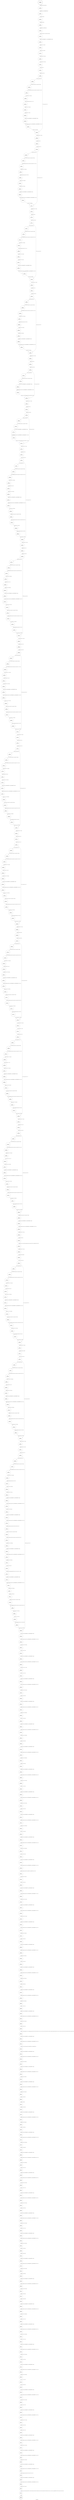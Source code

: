 digraph process_text2 {
label="process_text2"
42026 [label="N42026\n(rp:0, ep:0)\nexit", shape="doublecircle"]
42027 [label="N42027\n(rp:453, ep:453)\nentry", shape="doublecircle"]
42027 -> 42029 [label="%5 = alloca %struct.stream*, align 8"]
42029 [label="N42029\n(rp:452, ep:452)", shape="circle"]
42029 -> 42030 [label="%6 = alloca %struct._TEXT2_ORDER*, align 8"]
42030 [label="N42030\n(rp:451, ep:451)", shape="circle"]
42030 -> 42031 [label="%7 = alloca i32, align 4"]
42031 [label="N42031\n(rp:450, ep:450)", shape="circle"]
42031 -> 42032 [label="%8 = alloca i32, align 4"]
42032 [label="N42032\n(rp:449, ep:449)", shape="circle"]
42032 -> 42033 [label="%9 = alloca %struct._BRUSH, align 8"]
42033 [label="N42033\n(rp:448, ep:448)", shape="circle"]
42033 -> 42035 [label="store %struct.stream* %0, %struct.stream** %5, align 8"]
42035 [label="N42035\n(rp:447, ep:447)", shape="circle"]
42035 -> 42037 [label="store %struct._TEXT2_ORDER* %1, %struct._TEXT2_ORDER** %6, align 8"]
42037 [label="N42037\n(rp:446, ep:446)", shape="circle"]
42037 -> 42039 [label="store i32 %2, i32* %7, align 4"]
42039 [label="N42039\n(rp:445, ep:445)", shape="circle"]
42039 -> 42041 [label="store i32 %3, i32* %8, align 4"]
42041 [label="N42041\n(rp:444, ep:444)", shape="circle"]
42041 -> 42043 [label="%10 = load i32, i32* %8, align 4"]
42043 [label="N42043\n(rp:443, ep:443)", shape="circle"]
42043 -> 42044 [label="%11 = load i32, i32* %7, align 4"]
42044 [label="N42044\n(rp:442, ep:442)", shape="circle"]
42044 -> 42045 [label="%12 = and i32 %11, 1"]
42045 [label="N42045\n(rp:441, ep:441)", shape="circle"]
42045 -> 42046 [label="%13 = icmp ne i32 %12, 0"]
42046 [label="N42046\n(rp:440, ep:440)", shape="circle"]
42046 -> 42503 [label="[%13 = icmp ne i32 %12, 0]"]
42046 -> 42057 [label="[!(%13 = icmp ne i32 %12, 0)]"]
42048 [label="N42048\n(rp:438, ep:438)", shape="circle"]
42048 -> 42049 [label="%16 = getelementptr inbounds %struct.stream, %struct.stream* %15, i32 0, i32 0"]
42049 [label="N42049\n(rp:437, ep:437)", shape="circle"]
42049 -> 42050 [label="%17 = load i8*, i8** %16, align 8"]
42050 [label="N42050\n(rp:436, ep:436)", shape="circle"]
42050 -> 42051 [label="%18 = getelementptr inbounds i8, i8* %17, i32 1"]
42051 [label="N42051\n(rp:435, ep:435)", shape="circle"]
42051 -> 42052 [label="store i8* %18, i8** %16, align 8"]
42052 [label="N42052\n(rp:434, ep:434)", shape="circle"]
42052 -> 42053 [label="%19 = load i8, i8* %17, align 1"]
42053 [label="N42053\n(rp:433, ep:433)", shape="circle"]
42053 -> 42054 [label="%20 = load %struct._TEXT2_ORDER*, %struct._TEXT2_ORDER** %6, align 8"]
42054 [label="N42054\n(rp:432, ep:432)", shape="circle"]
42054 -> 42055 [label="%21 = getelementptr inbounds %struct._TEXT2_ORDER, %struct._TEXT2_ORDER* %20, i32 0, i32 0"]
42055 [label="N42055\n(rp:431, ep:431)", shape="circle"]
42055 -> 42057 [label="store i8 %19, i8* %21, align 8"]
42057 [label="N42057\n(rp:430, ep:430)", shape="circle"]
42057 -> 42058 [label="%23 = load i32, i32* %7, align 4"]
42058 [label="N42058\n(rp:429, ep:429)", shape="circle"]
42058 -> 42059 [label="%24 = and i32 %23, 2"]
42059 [label="N42059\n(rp:428, ep:428)", shape="circle"]
42059 -> 42060 [label="%25 = icmp ne i32 %24, 0"]
42060 [label="N42060\n(rp:427, ep:427)", shape="circle"]
42060 -> 42505 [label="[%25 = icmp ne i32 %24, 0]"]
42060 -> 42071 [label="[!(%25 = icmp ne i32 %24, 0)]"]
42062 [label="N42062\n(rp:425, ep:425)", shape="circle"]
42062 -> 42063 [label="%28 = getelementptr inbounds %struct.stream, %struct.stream* %27, i32 0, i32 0"]
42063 [label="N42063\n(rp:424, ep:424)", shape="circle"]
42063 -> 42064 [label="%29 = load i8*, i8** %28, align 8"]
42064 [label="N42064\n(rp:423, ep:423)", shape="circle"]
42064 -> 42065 [label="%30 = getelementptr inbounds i8, i8* %29, i32 1"]
42065 [label="N42065\n(rp:422, ep:422)", shape="circle"]
42065 -> 42066 [label="store i8* %30, i8** %28, align 8"]
42066 [label="N42066\n(rp:421, ep:421)", shape="circle"]
42066 -> 42067 [label="%31 = load i8, i8* %29, align 1"]
42067 [label="N42067\n(rp:420, ep:420)", shape="circle"]
42067 -> 42068 [label="%32 = load %struct._TEXT2_ORDER*, %struct._TEXT2_ORDER** %6, align 8"]
42068 [label="N42068\n(rp:419, ep:419)", shape="circle"]
42068 -> 42069 [label="%33 = getelementptr inbounds %struct._TEXT2_ORDER, %struct._TEXT2_ORDER* %32, i32 0, i32 1"]
42069 [label="N42069\n(rp:418, ep:418)", shape="circle"]
42069 -> 42071 [label="store i8 %31, i8* %33, align 1"]
42071 [label="N42071\n(rp:417, ep:417)", shape="circle"]
42071 -> 42072 [label="%35 = load i32, i32* %7, align 4"]
42072 [label="N42072\n(rp:416, ep:416)", shape="circle"]
42072 -> 42073 [label="%36 = and i32 %35, 4"]
42073 [label="N42073\n(rp:415, ep:415)", shape="circle"]
42073 -> 42074 [label="%37 = icmp ne i32 %36, 0"]
42074 [label="N42074\n(rp:414, ep:414)", shape="circle"]
42074 -> 42507 [label="[%37 = icmp ne i32 %36, 0]"]
42074 -> 42085 [label="[!(%37 = icmp ne i32 %36, 0)]"]
42076 [label="N42076\n(rp:412, ep:412)", shape="circle"]
42076 -> 42077 [label="%40 = getelementptr inbounds %struct.stream, %struct.stream* %39, i32 0, i32 0"]
42077 [label="N42077\n(rp:411, ep:411)", shape="circle"]
42077 -> 42078 [label="%41 = load i8*, i8** %40, align 8"]
42078 [label="N42078\n(rp:410, ep:410)", shape="circle"]
42078 -> 42079 [label="%42 = getelementptr inbounds i8, i8* %41, i32 1"]
42079 [label="N42079\n(rp:409, ep:409)", shape="circle"]
42079 -> 42080 [label="store i8* %42, i8** %40, align 8"]
42080 [label="N42080\n(rp:408, ep:408)", shape="circle"]
42080 -> 42081 [label="%43 = load i8, i8* %41, align 1"]
42081 [label="N42081\n(rp:407, ep:407)", shape="circle"]
42081 -> 42082 [label="%44 = load %struct._TEXT2_ORDER*, %struct._TEXT2_ORDER** %6, align 8"]
42082 [label="N42082\n(rp:406, ep:406)", shape="circle"]
42082 -> 42083 [label="%45 = getelementptr inbounds %struct._TEXT2_ORDER, %struct._TEXT2_ORDER* %44, i32 0, i32 2"]
42083 [label="N42083\n(rp:405, ep:405)", shape="circle"]
42083 -> 42085 [label="store i8 %43, i8* %45, align 2"]
42085 [label="N42085\n(rp:404, ep:404)", shape="circle"]
42085 -> 42086 [label="%47 = load i32, i32* %7, align 4"]
42086 [label="N42086\n(rp:403, ep:403)", shape="circle"]
42086 -> 42087 [label="%48 = and i32 %47, 8"]
42087 [label="N42087\n(rp:402, ep:402)", shape="circle"]
42087 -> 42088 [label="%49 = icmp ne i32 %48, 0"]
42088 [label="N42088\n(rp:401, ep:401)", shape="circle"]
42088 -> 42509 [label="[%49 = icmp ne i32 %48, 0]"]
42088 -> 42099 [label="[!(%49 = icmp ne i32 %48, 0)]"]
42090 [label="N42090\n(rp:399, ep:399)", shape="circle"]
42090 -> 42091 [label="%52 = getelementptr inbounds %struct.stream, %struct.stream* %51, i32 0, i32 0"]
42091 [label="N42091\n(rp:398, ep:398)", shape="circle"]
42091 -> 42092 [label="%53 = load i8*, i8** %52, align 8"]
42092 [label="N42092\n(rp:397, ep:397)", shape="circle"]
42092 -> 42093 [label="%54 = getelementptr inbounds i8, i8* %53, i32 1"]
42093 [label="N42093\n(rp:396, ep:396)", shape="circle"]
42093 -> 42094 [label="store i8* %54, i8** %52, align 8"]
42094 [label="N42094\n(rp:395, ep:395)", shape="circle"]
42094 -> 42095 [label="%55 = load i8, i8* %53, align 1"]
42095 [label="N42095\n(rp:394, ep:394)", shape="circle"]
42095 -> 42096 [label="%56 = load %struct._TEXT2_ORDER*, %struct._TEXT2_ORDER** %6, align 8"]
42096 [label="N42096\n(rp:393, ep:393)", shape="circle"]
42096 -> 42097 [label="%57 = getelementptr inbounds %struct._TEXT2_ORDER, %struct._TEXT2_ORDER* %56, i32 0, i32 3"]
42097 [label="N42097\n(rp:392, ep:392)", shape="circle"]
42097 -> 42099 [label="store i8 %55, i8* %57, align 1"]
42099 [label="N42099\n(rp:391, ep:391)", shape="circle"]
42099 -> 42100 [label="%59 = load i32, i32* %7, align 4"]
42100 [label="N42100\n(rp:390, ep:390)", shape="circle"]
42100 -> 42101 [label="%60 = and i32 %59, 16"]
42101 [label="N42101\n(rp:389, ep:389)", shape="circle"]
42101 -> 42102 [label="%61 = icmp ne i32 %60, 0"]
42102 [label="N42102\n(rp:388, ep:388)", shape="circle"]
42102 -> 42511 [label="[%61 = icmp ne i32 %60, 0]"]
42102 -> 42108 [label="[!(%61 = icmp ne i32 %60, 0)]"]
42104 [label="N42104\n(rp:386, ep:386)", shape="circle"]
42104 -> 42105 [label="%64 = load %struct._TEXT2_ORDER*, %struct._TEXT2_ORDER** %6, align 8"]
42105 [label="N42105\n(rp:385, ep:385)", shape="circle"]
42105 -> 42106 [label="%65 = getelementptr inbounds %struct._TEXT2_ORDER, %struct._TEXT2_ORDER* %64, i32 0, i32 5"]
42106 [label="N42106\n(rp:384, ep:384)", shape="circle"]
42106 -> 42108 [label="rdp_in_colour --@-- call void @rdp_in_colour(%struct.stream* %63, i32* %65)", style="dashed", color="blue"]
42108 [label="N42108\n(rp:383, ep:383)", shape="circle"]
42108 -> 42109 [label="%67 = load i32, i32* %7, align 4"]
42109 [label="N42109\n(rp:382, ep:382)", shape="circle"]
42109 -> 42110 [label="%68 = and i32 %67, 32"]
42110 [label="N42110\n(rp:381, ep:381)", shape="circle"]
42110 -> 42111 [label="%69 = icmp ne i32 %68, 0"]
42111 [label="N42111\n(rp:380, ep:380)", shape="circle"]
42111 -> 42513 [label="[%69 = icmp ne i32 %68, 0]"]
42111 -> 42117 [label="[!(%69 = icmp ne i32 %68, 0)]"]
42113 [label="N42113\n(rp:378, ep:378)", shape="circle"]
42113 -> 42114 [label="%72 = load %struct._TEXT2_ORDER*, %struct._TEXT2_ORDER** %6, align 8"]
42114 [label="N42114\n(rp:377, ep:377)", shape="circle"]
42114 -> 42115 [label="%73 = getelementptr inbounds %struct._TEXT2_ORDER, %struct._TEXT2_ORDER* %72, i32 0, i32 4"]
42115 [label="N42115\n(rp:376, ep:376)", shape="circle"]
42115 -> 42117 [label="rdp_in_colour --@-- call void @rdp_in_colour(%struct.stream* %71, i32* %73)", style="dashed", color="blue"]
42117 [label="N42117\n(rp:375, ep:375)", shape="circle"]
42117 -> 42118 [label="%75 = load i32, i32* %7, align 4"]
42118 [label="N42118\n(rp:374, ep:374)", shape="circle"]
42118 -> 42119 [label="%76 = and i32 %75, 64"]
42119 [label="N42119\n(rp:373, ep:373)", shape="circle"]
42119 -> 42120 [label="%77 = icmp ne i32 %76, 0"]
42120 [label="N42120\n(rp:372, ep:372)", shape="circle"]
42120 -> 42515 [label="[%77 = icmp ne i32 %76, 0]"]
42120 -> 42135 [label="[!(%77 = icmp ne i32 %76, 0)]"]
42122 [label="N42122\n(rp:370, ep:370)", shape="circle"]
42122 -> 42123 [label="%80 = getelementptr inbounds %struct.stream, %struct.stream* %79, i32 0, i32 0"]
42123 [label="N42123\n(rp:369, ep:369)", shape="circle"]
42123 -> 42124 [label="%81 = load i8*, i8** %80, align 8"]
42124 [label="N42124\n(rp:368, ep:368)", shape="circle"]
42124 -> 42125 [label="%82 = bitcast i8* %81 to i16*"]
42125 [label="N42125\n(rp:367, ep:367)", shape="circle"]
42125 -> 42126 [label="%83 = load i16, i16* %82, align 2"]
42126 [label="N42126\n(rp:366, ep:366)", shape="circle"]
42126 -> 42127 [label="%84 = load %struct._TEXT2_ORDER*, %struct._TEXT2_ORDER** %6, align 8"]
42127 [label="N42127\n(rp:365, ep:365)", shape="circle"]
42127 -> 42128 [label="%85 = getelementptr inbounds %struct._TEXT2_ORDER, %struct._TEXT2_ORDER* %84, i32 0, i32 6"]
42128 [label="N42128\n(rp:364, ep:364)", shape="circle"]
42128 -> 42129 [label="store i16 %83, i16* %85, align 4"]
42129 [label="N42129\n(rp:363, ep:363)", shape="circle"]
42129 -> 42130 [label="%86 = load %struct.stream*, %struct.stream** %5, align 8"]
42130 [label="N42130\n(rp:362, ep:362)", shape="circle"]
42130 -> 42131 [label="%87 = getelementptr inbounds %struct.stream, %struct.stream* %86, i32 0, i32 0"]
42131 [label="N42131\n(rp:361, ep:361)", shape="circle"]
42131 -> 42132 [label="%88 = load i8*, i8** %87, align 8"]
42132 [label="N42132\n(rp:360, ep:360)", shape="circle"]
42132 -> 42133 [label="%89 = getelementptr inbounds i8, i8* %88, i64 2"]
42133 [label="N42133\n(rp:359, ep:359)", shape="circle"]
42133 -> 42135 [label="store i8* %89, i8** %87, align 8"]
42135 [label="N42135\n(rp:358, ep:358)", shape="circle"]
42135 -> 42136 [label="%91 = load i32, i32* %7, align 4"]
42136 [label="N42136\n(rp:357, ep:357)", shape="circle"]
42136 -> 42137 [label="%92 = and i32 %91, 128"]
42137 [label="N42137\n(rp:356, ep:356)", shape="circle"]
42137 -> 42138 [label="%93 = icmp ne i32 %92, 0"]
42138 [label="N42138\n(rp:355, ep:355)", shape="circle"]
42138 -> 42517 [label="[%93 = icmp ne i32 %92, 0]"]
42138 -> 42153 [label="[!(%93 = icmp ne i32 %92, 0)]"]
42140 [label="N42140\n(rp:353, ep:353)", shape="circle"]
42140 -> 42141 [label="%96 = getelementptr inbounds %struct.stream, %struct.stream* %95, i32 0, i32 0"]
42141 [label="N42141\n(rp:352, ep:352)", shape="circle"]
42141 -> 42142 [label="%97 = load i8*, i8** %96, align 8"]
42142 [label="N42142\n(rp:351, ep:351)", shape="circle"]
42142 -> 42143 [label="%98 = bitcast i8* %97 to i16*"]
42143 [label="N42143\n(rp:350, ep:350)", shape="circle"]
42143 -> 42144 [label="%99 = load i16, i16* %98, align 2"]
42144 [label="N42144\n(rp:349, ep:349)", shape="circle"]
42144 -> 42145 [label="%100 = load %struct._TEXT2_ORDER*, %struct._TEXT2_ORDER** %6, align 8"]
42145 [label="N42145\n(rp:348, ep:348)", shape="circle"]
42145 -> 42146 [label="%101 = getelementptr inbounds %struct._TEXT2_ORDER, %struct._TEXT2_ORDER* %100, i32 0, i32 7"]
42146 [label="N42146\n(rp:347, ep:347)", shape="circle"]
42146 -> 42147 [label="store i16 %99, i16* %101, align 2"]
42147 [label="N42147\n(rp:346, ep:346)", shape="circle"]
42147 -> 42148 [label="%102 = load %struct.stream*, %struct.stream** %5, align 8"]
42148 [label="N42148\n(rp:345, ep:345)", shape="circle"]
42148 -> 42149 [label="%103 = getelementptr inbounds %struct.stream, %struct.stream* %102, i32 0, i32 0"]
42149 [label="N42149\n(rp:344, ep:344)", shape="circle"]
42149 -> 42150 [label="%104 = load i8*, i8** %103, align 8"]
42150 [label="N42150\n(rp:343, ep:343)", shape="circle"]
42150 -> 42151 [label="%105 = getelementptr inbounds i8, i8* %104, i64 2"]
42151 [label="N42151\n(rp:342, ep:342)", shape="circle"]
42151 -> 42153 [label="store i8* %105, i8** %103, align 8"]
42153 [label="N42153\n(rp:341, ep:341)", shape="circle"]
42153 -> 42154 [label="%107 = load i32, i32* %7, align 4"]
42154 [label="N42154\n(rp:340, ep:340)", shape="circle"]
42154 -> 42155 [label="%108 = and i32 %107, 256"]
42155 [label="N42155\n(rp:339, ep:339)", shape="circle"]
42155 -> 42156 [label="%109 = icmp ne i32 %108, 0"]
42156 [label="N42156\n(rp:338, ep:338)", shape="circle"]
42156 -> 42519 [label="[%109 = icmp ne i32 %108, 0]"]
42156 -> 42171 [label="[!(%109 = icmp ne i32 %108, 0)]"]
42158 [label="N42158\n(rp:336, ep:336)", shape="circle"]
42158 -> 42159 [label="%112 = getelementptr inbounds %struct.stream, %struct.stream* %111, i32 0, i32 0"]
42159 [label="N42159\n(rp:335, ep:335)", shape="circle"]
42159 -> 42160 [label="%113 = load i8*, i8** %112, align 8"]
42160 [label="N42160\n(rp:334, ep:334)", shape="circle"]
42160 -> 42161 [label="%114 = bitcast i8* %113 to i16*"]
42161 [label="N42161\n(rp:333, ep:333)", shape="circle"]
42161 -> 42162 [label="%115 = load i16, i16* %114, align 2"]
42162 [label="N42162\n(rp:332, ep:332)", shape="circle"]
42162 -> 42163 [label="%116 = load %struct._TEXT2_ORDER*, %struct._TEXT2_ORDER** %6, align 8"]
42163 [label="N42163\n(rp:331, ep:331)", shape="circle"]
42163 -> 42164 [label="%117 = getelementptr inbounds %struct._TEXT2_ORDER, %struct._TEXT2_ORDER* %116, i32 0, i32 8"]
42164 [label="N42164\n(rp:330, ep:330)", shape="circle"]
42164 -> 42165 [label="store i16 %115, i16* %117, align 8"]
42165 [label="N42165\n(rp:329, ep:329)", shape="circle"]
42165 -> 42166 [label="%118 = load %struct.stream*, %struct.stream** %5, align 8"]
42166 [label="N42166\n(rp:328, ep:328)", shape="circle"]
42166 -> 42167 [label="%119 = getelementptr inbounds %struct.stream, %struct.stream* %118, i32 0, i32 0"]
42167 [label="N42167\n(rp:327, ep:327)", shape="circle"]
42167 -> 42168 [label="%120 = load i8*, i8** %119, align 8"]
42168 [label="N42168\n(rp:326, ep:326)", shape="circle"]
42168 -> 42169 [label="%121 = getelementptr inbounds i8, i8* %120, i64 2"]
42169 [label="N42169\n(rp:325, ep:325)", shape="circle"]
42169 -> 42171 [label="store i8* %121, i8** %119, align 8"]
42171 [label="N42171\n(rp:324, ep:324)", shape="circle"]
42171 -> 42172 [label="%123 = load i32, i32* %7, align 4"]
42172 [label="N42172\n(rp:323, ep:323)", shape="circle"]
42172 -> 42173 [label="%124 = and i32 %123, 512"]
42173 [label="N42173\n(rp:322, ep:322)", shape="circle"]
42173 -> 42174 [label="%125 = icmp ne i32 %124, 0"]
42174 [label="N42174\n(rp:321, ep:321)", shape="circle"]
42174 -> 42521 [label="[%125 = icmp ne i32 %124, 0]"]
42174 -> 42189 [label="[!(%125 = icmp ne i32 %124, 0)]"]
42176 [label="N42176\n(rp:319, ep:319)", shape="circle"]
42176 -> 42177 [label="%128 = getelementptr inbounds %struct.stream, %struct.stream* %127, i32 0, i32 0"]
42177 [label="N42177\n(rp:318, ep:318)", shape="circle"]
42177 -> 42178 [label="%129 = load i8*, i8** %128, align 8"]
42178 [label="N42178\n(rp:317, ep:317)", shape="circle"]
42178 -> 42179 [label="%130 = bitcast i8* %129 to i16*"]
42179 [label="N42179\n(rp:316, ep:316)", shape="circle"]
42179 -> 42180 [label="%131 = load i16, i16* %130, align 2"]
42180 [label="N42180\n(rp:315, ep:315)", shape="circle"]
42180 -> 42181 [label="%132 = load %struct._TEXT2_ORDER*, %struct._TEXT2_ORDER** %6, align 8"]
42181 [label="N42181\n(rp:314, ep:314)", shape="circle"]
42181 -> 42182 [label="%133 = getelementptr inbounds %struct._TEXT2_ORDER, %struct._TEXT2_ORDER* %132, i32 0, i32 9"]
42182 [label="N42182\n(rp:313, ep:313)", shape="circle"]
42182 -> 42183 [label="store i16 %131, i16* %133, align 2"]
42183 [label="N42183\n(rp:312, ep:312)", shape="circle"]
42183 -> 42184 [label="%134 = load %struct.stream*, %struct.stream** %5, align 8"]
42184 [label="N42184\n(rp:311, ep:311)", shape="circle"]
42184 -> 42185 [label="%135 = getelementptr inbounds %struct.stream, %struct.stream* %134, i32 0, i32 0"]
42185 [label="N42185\n(rp:310, ep:310)", shape="circle"]
42185 -> 42186 [label="%136 = load i8*, i8** %135, align 8"]
42186 [label="N42186\n(rp:309, ep:309)", shape="circle"]
42186 -> 42187 [label="%137 = getelementptr inbounds i8, i8* %136, i64 2"]
42187 [label="N42187\n(rp:308, ep:308)", shape="circle"]
42187 -> 42189 [label="store i8* %137, i8** %135, align 8"]
42189 [label="N42189\n(rp:307, ep:307)", shape="circle"]
42189 -> 42190 [label="%139 = load i32, i32* %7, align 4"]
42190 [label="N42190\n(rp:306, ep:306)", shape="circle"]
42190 -> 42191 [label="%140 = and i32 %139, 1024"]
42191 [label="N42191\n(rp:305, ep:305)", shape="circle"]
42191 -> 42192 [label="%141 = icmp ne i32 %140, 0"]
42192 [label="N42192\n(rp:304, ep:304)", shape="circle"]
42192 -> 42523 [label="[%141 = icmp ne i32 %140, 0]"]
42192 -> 42207 [label="[!(%141 = icmp ne i32 %140, 0)]"]
42194 [label="N42194\n(rp:302, ep:302)", shape="circle"]
42194 -> 42195 [label="%144 = getelementptr inbounds %struct.stream, %struct.stream* %143, i32 0, i32 0"]
42195 [label="N42195\n(rp:301, ep:301)", shape="circle"]
42195 -> 42196 [label="%145 = load i8*, i8** %144, align 8"]
42196 [label="N42196\n(rp:300, ep:300)", shape="circle"]
42196 -> 42197 [label="%146 = bitcast i8* %145 to i16*"]
42197 [label="N42197\n(rp:299, ep:299)", shape="circle"]
42197 -> 42198 [label="%147 = load i16, i16* %146, align 2"]
42198 [label="N42198\n(rp:298, ep:298)", shape="circle"]
42198 -> 42199 [label="%148 = load %struct._TEXT2_ORDER*, %struct._TEXT2_ORDER** %6, align 8"]
42199 [label="N42199\n(rp:297, ep:297)", shape="circle"]
42199 -> 42200 [label="%149 = getelementptr inbounds %struct._TEXT2_ORDER, %struct._TEXT2_ORDER* %148, i32 0, i32 10"]
42200 [label="N42200\n(rp:296, ep:296)", shape="circle"]
42200 -> 42201 [label="store i16 %147, i16* %149, align 4"]
42201 [label="N42201\n(rp:295, ep:295)", shape="circle"]
42201 -> 42202 [label="%150 = load %struct.stream*, %struct.stream** %5, align 8"]
42202 [label="N42202\n(rp:294, ep:294)", shape="circle"]
42202 -> 42203 [label="%151 = getelementptr inbounds %struct.stream, %struct.stream* %150, i32 0, i32 0"]
42203 [label="N42203\n(rp:293, ep:293)", shape="circle"]
42203 -> 42204 [label="%152 = load i8*, i8** %151, align 8"]
42204 [label="N42204\n(rp:292, ep:292)", shape="circle"]
42204 -> 42205 [label="%153 = getelementptr inbounds i8, i8* %152, i64 2"]
42205 [label="N42205\n(rp:291, ep:291)", shape="circle"]
42205 -> 42207 [label="store i8* %153, i8** %151, align 8"]
42207 [label="N42207\n(rp:290, ep:290)", shape="circle"]
42207 -> 42208 [label="%155 = load i32, i32* %7, align 4"]
42208 [label="N42208\n(rp:289, ep:289)", shape="circle"]
42208 -> 42209 [label="%156 = and i32 %155, 2048"]
42209 [label="N42209\n(rp:288, ep:288)", shape="circle"]
42209 -> 42210 [label="%157 = icmp ne i32 %156, 0"]
42210 [label="N42210\n(rp:287, ep:287)", shape="circle"]
42210 -> 42525 [label="[%157 = icmp ne i32 %156, 0]"]
42210 -> 42225 [label="[!(%157 = icmp ne i32 %156, 0)]"]
42212 [label="N42212\n(rp:285, ep:285)", shape="circle"]
42212 -> 42213 [label="%160 = getelementptr inbounds %struct.stream, %struct.stream* %159, i32 0, i32 0"]
42213 [label="N42213\n(rp:284, ep:284)", shape="circle"]
42213 -> 42214 [label="%161 = load i8*, i8** %160, align 8"]
42214 [label="N42214\n(rp:283, ep:283)", shape="circle"]
42214 -> 42215 [label="%162 = bitcast i8* %161 to i16*"]
42215 [label="N42215\n(rp:282, ep:282)", shape="circle"]
42215 -> 42216 [label="%163 = load i16, i16* %162, align 2"]
42216 [label="N42216\n(rp:281, ep:281)", shape="circle"]
42216 -> 42217 [label="%164 = load %struct._TEXT2_ORDER*, %struct._TEXT2_ORDER** %6, align 8"]
42217 [label="N42217\n(rp:280, ep:280)", shape="circle"]
42217 -> 42218 [label="%165 = getelementptr inbounds %struct._TEXT2_ORDER, %struct._TEXT2_ORDER* %164, i32 0, i32 11"]
42218 [label="N42218\n(rp:279, ep:279)", shape="circle"]
42218 -> 42219 [label="store i16 %163, i16* %165, align 2"]
42219 [label="N42219\n(rp:278, ep:278)", shape="circle"]
42219 -> 42220 [label="%166 = load %struct.stream*, %struct.stream** %5, align 8"]
42220 [label="N42220\n(rp:277, ep:277)", shape="circle"]
42220 -> 42221 [label="%167 = getelementptr inbounds %struct.stream, %struct.stream* %166, i32 0, i32 0"]
42221 [label="N42221\n(rp:276, ep:276)", shape="circle"]
42221 -> 42222 [label="%168 = load i8*, i8** %167, align 8"]
42222 [label="N42222\n(rp:275, ep:275)", shape="circle"]
42222 -> 42223 [label="%169 = getelementptr inbounds i8, i8* %168, i64 2"]
42223 [label="N42223\n(rp:274, ep:274)", shape="circle"]
42223 -> 42225 [label="store i8* %169, i8** %167, align 8"]
42225 [label="N42225\n(rp:273, ep:273)", shape="circle"]
42225 -> 42226 [label="%171 = load i32, i32* %7, align 4"]
42226 [label="N42226\n(rp:272, ep:272)", shape="circle"]
42226 -> 42227 [label="%172 = and i32 %171, 4096"]
42227 [label="N42227\n(rp:271, ep:271)", shape="circle"]
42227 -> 42228 [label="%173 = icmp ne i32 %172, 0"]
42228 [label="N42228\n(rp:270, ep:270)", shape="circle"]
42228 -> 42527 [label="[%173 = icmp ne i32 %172, 0]"]
42228 -> 42243 [label="[!(%173 = icmp ne i32 %172, 0)]"]
42230 [label="N42230\n(rp:268, ep:268)", shape="circle"]
42230 -> 42231 [label="%176 = getelementptr inbounds %struct.stream, %struct.stream* %175, i32 0, i32 0"]
42231 [label="N42231\n(rp:267, ep:267)", shape="circle"]
42231 -> 42232 [label="%177 = load i8*, i8** %176, align 8"]
42232 [label="N42232\n(rp:266, ep:266)", shape="circle"]
42232 -> 42233 [label="%178 = bitcast i8* %177 to i16*"]
42233 [label="N42233\n(rp:265, ep:265)", shape="circle"]
42233 -> 42234 [label="%179 = load i16, i16* %178, align 2"]
42234 [label="N42234\n(rp:264, ep:264)", shape="circle"]
42234 -> 42235 [label="%180 = load %struct._TEXT2_ORDER*, %struct._TEXT2_ORDER** %6, align 8"]
42235 [label="N42235\n(rp:263, ep:263)", shape="circle"]
42235 -> 42236 [label="%181 = getelementptr inbounds %struct._TEXT2_ORDER, %struct._TEXT2_ORDER* %180, i32 0, i32 12"]
42236 [label="N42236\n(rp:262, ep:262)", shape="circle"]
42236 -> 42237 [label="store i16 %179, i16* %181, align 8"]
42237 [label="N42237\n(rp:261, ep:261)", shape="circle"]
42237 -> 42238 [label="%182 = load %struct.stream*, %struct.stream** %5, align 8"]
42238 [label="N42238\n(rp:260, ep:260)", shape="circle"]
42238 -> 42239 [label="%183 = getelementptr inbounds %struct.stream, %struct.stream* %182, i32 0, i32 0"]
42239 [label="N42239\n(rp:259, ep:259)", shape="circle"]
42239 -> 42240 [label="%184 = load i8*, i8** %183, align 8"]
42240 [label="N42240\n(rp:258, ep:258)", shape="circle"]
42240 -> 42241 [label="%185 = getelementptr inbounds i8, i8* %184, i64 2"]
42241 [label="N42241\n(rp:257, ep:257)", shape="circle"]
42241 -> 42243 [label="store i8* %185, i8** %183, align 8"]
42243 [label="N42243\n(rp:256, ep:256)", shape="circle"]
42243 -> 42244 [label="%187 = load i32, i32* %7, align 4"]
42244 [label="N42244\n(rp:255, ep:255)", shape="circle"]
42244 -> 42245 [label="%188 = and i32 %187, 8192"]
42245 [label="N42245\n(rp:254, ep:254)", shape="circle"]
42245 -> 42246 [label="%189 = icmp ne i32 %188, 0"]
42246 [label="N42246\n(rp:253, ep:253)", shape="circle"]
42246 -> 42529 [label="[%189 = icmp ne i32 %188, 0]"]
42246 -> 42261 [label="[!(%189 = icmp ne i32 %188, 0)]"]
42248 [label="N42248\n(rp:251, ep:251)", shape="circle"]
42248 -> 42249 [label="%192 = getelementptr inbounds %struct.stream, %struct.stream* %191, i32 0, i32 0"]
42249 [label="N42249\n(rp:250, ep:250)", shape="circle"]
42249 -> 42250 [label="%193 = load i8*, i8** %192, align 8"]
42250 [label="N42250\n(rp:249, ep:249)", shape="circle"]
42250 -> 42251 [label="%194 = bitcast i8* %193 to i16*"]
42251 [label="N42251\n(rp:248, ep:248)", shape="circle"]
42251 -> 42252 [label="%195 = load i16, i16* %194, align 2"]
42252 [label="N42252\n(rp:247, ep:247)", shape="circle"]
42252 -> 42253 [label="%196 = load %struct._TEXT2_ORDER*, %struct._TEXT2_ORDER** %6, align 8"]
42253 [label="N42253\n(rp:246, ep:246)", shape="circle"]
42253 -> 42254 [label="%197 = getelementptr inbounds %struct._TEXT2_ORDER, %struct._TEXT2_ORDER* %196, i32 0, i32 13"]
42254 [label="N42254\n(rp:245, ep:245)", shape="circle"]
42254 -> 42255 [label="store i16 %195, i16* %197, align 2"]
42255 [label="N42255\n(rp:244, ep:244)", shape="circle"]
42255 -> 42256 [label="%198 = load %struct.stream*, %struct.stream** %5, align 8"]
42256 [label="N42256\n(rp:243, ep:243)", shape="circle"]
42256 -> 42257 [label="%199 = getelementptr inbounds %struct.stream, %struct.stream* %198, i32 0, i32 0"]
42257 [label="N42257\n(rp:242, ep:242)", shape="circle"]
42257 -> 42258 [label="%200 = load i8*, i8** %199, align 8"]
42258 [label="N42258\n(rp:241, ep:241)", shape="circle"]
42258 -> 42259 [label="%201 = getelementptr inbounds i8, i8* %200, i64 2"]
42259 [label="N42259\n(rp:240, ep:240)", shape="circle"]
42259 -> 42261 [label="store i8* %201, i8** %199, align 8"]
42261 [label="N42261\n(rp:239, ep:239)", shape="circle"]
42261 -> 42262 [label="%203 = load %struct.stream*, %struct.stream** %5, align 8"]
42262 [label="N42262\n(rp:238, ep:238)", shape="circle"]
42262 -> 42263 [label="%204 = load %struct._TEXT2_ORDER*, %struct._TEXT2_ORDER** %6, align 8"]
42263 [label="N42263\n(rp:237, ep:237)", shape="circle"]
42263 -> 42264 [label="%205 = getelementptr inbounds %struct._TEXT2_ORDER, %struct._TEXT2_ORDER* %204, i32 0, i32 14"]
42264 [label="N42264\n(rp:236, ep:236)", shape="circle"]
42264 -> 42265 [label="%206 = load i32, i32* %7, align 4"]
42265 [label="N42265\n(rp:235, ep:235)", shape="circle"]
42265 -> 42266 [label="%207 = lshr i32 %206, 14"]
42266 [label="N42266\n(rp:234, ep:234)", shape="circle"]
42266 -> 42267 [label="rdp_parse_brush --@-- %208 = call i32 @rdp_parse_brush(%struct.stream* %203, %struct._BRUSH* %205, i32 %207)", style="dashed", color="blue"]
42267 [label="N42267\n(rp:233, ep:233)", shape="circle"]
42267 -> 42268 [label="%209 = load i32, i32* %7, align 4"]
42268 [label="N42268\n(rp:232, ep:232)", shape="circle"]
42268 -> 42269 [label="%210 = and i32 %209, 524288"]
42269 [label="N42269\n(rp:231, ep:231)", shape="circle"]
42269 -> 42270 [label="%211 = icmp ne i32 %210, 0"]
42270 [label="N42270\n(rp:230, ep:230)", shape="circle"]
42270 -> 42531 [label="[%211 = icmp ne i32 %210, 0]"]
42270 -> 42285 [label="[!(%211 = icmp ne i32 %210, 0)]"]
42272 [label="N42272\n(rp:228, ep:228)", shape="circle"]
42272 -> 42273 [label="%214 = getelementptr inbounds %struct.stream, %struct.stream* %213, i32 0, i32 0"]
42273 [label="N42273\n(rp:227, ep:227)", shape="circle"]
42273 -> 42274 [label="%215 = load i8*, i8** %214, align 8"]
42274 [label="N42274\n(rp:226, ep:226)", shape="circle"]
42274 -> 42275 [label="%216 = bitcast i8* %215 to i16*"]
42275 [label="N42275\n(rp:225, ep:225)", shape="circle"]
42275 -> 42276 [label="%217 = load i16, i16* %216, align 2"]
42276 [label="N42276\n(rp:224, ep:224)", shape="circle"]
42276 -> 42277 [label="%218 = load %struct._TEXT2_ORDER*, %struct._TEXT2_ORDER** %6, align 8"]
42277 [label="N42277\n(rp:223, ep:223)", shape="circle"]
42277 -> 42278 [label="%219 = getelementptr inbounds %struct._TEXT2_ORDER, %struct._TEXT2_ORDER* %218, i32 0, i32 15"]
42278 [label="N42278\n(rp:222, ep:222)", shape="circle"]
42278 -> 42279 [label="store i16 %217, i16* %219, align 8"]
42279 [label="N42279\n(rp:221, ep:221)", shape="circle"]
42279 -> 42280 [label="%220 = load %struct.stream*, %struct.stream** %5, align 8"]
42280 [label="N42280\n(rp:220, ep:220)", shape="circle"]
42280 -> 42281 [label="%221 = getelementptr inbounds %struct.stream, %struct.stream* %220, i32 0, i32 0"]
42281 [label="N42281\n(rp:219, ep:219)", shape="circle"]
42281 -> 42282 [label="%222 = load i8*, i8** %221, align 8"]
42282 [label="N42282\n(rp:218, ep:218)", shape="circle"]
42282 -> 42283 [label="%223 = getelementptr inbounds i8, i8* %222, i64 2"]
42283 [label="N42283\n(rp:217, ep:217)", shape="circle"]
42283 -> 42285 [label="store i8* %223, i8** %221, align 8"]
42285 [label="N42285\n(rp:216, ep:216)", shape="circle"]
42285 -> 42286 [label="%225 = load i32, i32* %7, align 4"]
42286 [label="N42286\n(rp:215, ep:215)", shape="circle"]
42286 -> 42287 [label="%226 = and i32 %225, 1048576"]
42287 [label="N42287\n(rp:214, ep:214)", shape="circle"]
42287 -> 42288 [label="%227 = icmp ne i32 %226, 0"]
42288 [label="N42288\n(rp:213, ep:213)", shape="circle"]
42288 -> 42533 [label="[%227 = icmp ne i32 %226, 0]"]
42288 -> 42303 [label="[!(%227 = icmp ne i32 %226, 0)]"]
42290 [label="N42290\n(rp:211, ep:211)", shape="circle"]
42290 -> 42291 [label="%230 = getelementptr inbounds %struct.stream, %struct.stream* %229, i32 0, i32 0"]
42291 [label="N42291\n(rp:210, ep:210)", shape="circle"]
42291 -> 42292 [label="%231 = load i8*, i8** %230, align 8"]
42292 [label="N42292\n(rp:209, ep:209)", shape="circle"]
42292 -> 42293 [label="%232 = bitcast i8* %231 to i16*"]
42293 [label="N42293\n(rp:208, ep:208)", shape="circle"]
42293 -> 42294 [label="%233 = load i16, i16* %232, align 2"]
42294 [label="N42294\n(rp:207, ep:207)", shape="circle"]
42294 -> 42295 [label="%234 = load %struct._TEXT2_ORDER*, %struct._TEXT2_ORDER** %6, align 8"]
42295 [label="N42295\n(rp:206, ep:206)", shape="circle"]
42295 -> 42296 [label="%235 = getelementptr inbounds %struct._TEXT2_ORDER, %struct._TEXT2_ORDER* %234, i32 0, i32 16"]
42296 [label="N42296\n(rp:205, ep:205)", shape="circle"]
42296 -> 42297 [label="store i16 %233, i16* %235, align 2"]
42297 [label="N42297\n(rp:204, ep:204)", shape="circle"]
42297 -> 42298 [label="%236 = load %struct.stream*, %struct.stream** %5, align 8"]
42298 [label="N42298\n(rp:203, ep:203)", shape="circle"]
42298 -> 42299 [label="%237 = getelementptr inbounds %struct.stream, %struct.stream* %236, i32 0, i32 0"]
42299 [label="N42299\n(rp:202, ep:202)", shape="circle"]
42299 -> 42300 [label="%238 = load i8*, i8** %237, align 8"]
42300 [label="N42300\n(rp:201, ep:201)", shape="circle"]
42300 -> 42301 [label="%239 = getelementptr inbounds i8, i8* %238, i64 2"]
42301 [label="N42301\n(rp:200, ep:200)", shape="circle"]
42301 -> 42303 [label="store i8* %239, i8** %237, align 8"]
42303 [label="N42303\n(rp:199, ep:199)", shape="circle"]
42303 -> 42304 [label="%241 = load i32, i32* %7, align 4"]
42304 [label="N42304\n(rp:198, ep:198)", shape="circle"]
42304 -> 42305 [label="%242 = and i32 %241, 2097152"]
42305 [label="N42305\n(rp:197, ep:197)", shape="circle"]
42305 -> 42306 [label="%243 = icmp ne i32 %242, 0"]
42306 [label="N42306\n(rp:196, ep:196)", shape="circle"]
42306 -> 42535 [label="[%243 = icmp ne i32 %242, 0]"]
42306 -> 42338 [label="[!(%243 = icmp ne i32 %242, 0)]"]
42308 [label="N42308\n(rp:194, ep:194)", shape="circle"]
42308 -> 42309 [label="%246 = getelementptr inbounds %struct.stream, %struct.stream* %245, i32 0, i32 0"]
42309 [label="N42309\n(rp:193, ep:193)", shape="circle"]
42309 -> 42310 [label="%247 = load i8*, i8** %246, align 8"]
42310 [label="N42310\n(rp:192, ep:192)", shape="circle"]
42310 -> 42311 [label="%248 = getelementptr inbounds i8, i8* %247, i32 1"]
42311 [label="N42311\n(rp:191, ep:191)", shape="circle"]
42311 -> 42312 [label="store i8* %248, i8** %246, align 8"]
42312 [label="N42312\n(rp:190, ep:190)", shape="circle"]
42312 -> 42313 [label="%249 = load i8, i8* %247, align 1"]
42313 [label="N42313\n(rp:189, ep:189)", shape="circle"]
42313 -> 42314 [label="%250 = load %struct._TEXT2_ORDER*, %struct._TEXT2_ORDER** %6, align 8"]
42314 [label="N42314\n(rp:188, ep:188)", shape="circle"]
42314 -> 42315 [label="%251 = getelementptr inbounds %struct._TEXT2_ORDER, %struct._TEXT2_ORDER* %250, i32 0, i32 17"]
42315 [label="N42315\n(rp:187, ep:187)", shape="circle"]
42315 -> 42316 [label="store i8 %249, i8* %251, align 4"]
42316 [label="N42316\n(rp:186, ep:186)", shape="circle"]
42316 -> 42317 [label="%252 = load %struct._TEXT2_ORDER*, %struct._TEXT2_ORDER** %6, align 8"]
42317 [label="N42317\n(rp:185, ep:185)", shape="circle"]
42317 -> 42318 [label="%253 = getelementptr inbounds %struct._TEXT2_ORDER, %struct._TEXT2_ORDER* %252, i32 0, i32 18"]
42318 [label="N42318\n(rp:184, ep:184)", shape="circle"]
42318 -> 42319 [label="%254 = getelementptr inbounds [256 x i8], [256 x i8]* %253, i32 0, i32 0"]
42319 [label="N42319\n(rp:183, ep:183)", shape="circle"]
42319 -> 42320 [label="%255 = load %struct.stream*, %struct.stream** %5, align 8"]
42320 [label="N42320\n(rp:182, ep:182)", shape="circle"]
42320 -> 42321 [label="%256 = getelementptr inbounds %struct.stream, %struct.stream* %255, i32 0, i32 0"]
42321 [label="N42321\n(rp:181, ep:181)", shape="circle"]
42321 -> 42322 [label="%257 = load i8*, i8** %256, align 8"]
42322 [label="N42322\n(rp:180, ep:180)", shape="circle"]
42322 -> 42323 [label="%258 = load %struct._TEXT2_ORDER*, %struct._TEXT2_ORDER** %6, align 8"]
42323 [label="N42323\n(rp:179, ep:179)", shape="circle"]
42323 -> 42324 [label="%259 = getelementptr inbounds %struct._TEXT2_ORDER, %struct._TEXT2_ORDER* %258, i32 0, i32 17"]
42324 [label="N42324\n(rp:178, ep:178)", shape="circle"]
42324 -> 42325 [label="%260 = load i8, i8* %259, align 4"]
42325 [label="N42325\n(rp:177, ep:177)", shape="circle"]
42325 -> 42326 [label="%261 = zext i8 %260 to i64"]
42326 [label="N42326\n(rp:176, ep:176)", shape="circle"]
42326 -> 42327 [label="call void @llvm.memcpy.p0i8.p0i8.i64(i8* %254, i8* %257, i64 %261, i32 1, i1 false)"]
42327 [label="N42327\n(rp:175, ep:175)", shape="circle"]
42327 -> 42328 [label="%262 = load %struct._TEXT2_ORDER*, %struct._TEXT2_ORDER** %6, align 8"]
42328 [label="N42328\n(rp:174, ep:174)", shape="circle"]
42328 -> 42329 [label="%263 = getelementptr inbounds %struct._TEXT2_ORDER, %struct._TEXT2_ORDER* %262, i32 0, i32 17"]
42329 [label="N42329\n(rp:173, ep:173)", shape="circle"]
42329 -> 42330 [label="%264 = load i8, i8* %263, align 4"]
42330 [label="N42330\n(rp:172, ep:172)", shape="circle"]
42330 -> 42331 [label="%265 = zext i8 %264 to i32"]
42331 [label="N42331\n(rp:171, ep:171)", shape="circle"]
42331 -> 42332 [label="%266 = load %struct.stream*, %struct.stream** %5, align 8"]
42332 [label="N42332\n(rp:170, ep:170)", shape="circle"]
42332 -> 42333 [label="%267 = getelementptr inbounds %struct.stream, %struct.stream* %266, i32 0, i32 0"]
42333 [label="N42333\n(rp:169, ep:169)", shape="circle"]
42333 -> 42334 [label="%268 = load i8*, i8** %267, align 8"]
42334 [label="N42334\n(rp:168, ep:168)", shape="circle"]
42334 -> 42335 [label="%269 = sext i32 %265 to i64"]
42335 [label="N42335\n(rp:167, ep:167)", shape="circle"]
42335 -> 42336 [label="%270 = getelementptr inbounds i8, i8* %268, i64 %269"]
42336 [label="N42336\n(rp:166, ep:166)", shape="circle"]
42336 -> 42338 [label="store i8* %270, i8** %267, align 8"]
42338 [label="N42338\n(rp:165, ep:165)", shape="circle"]
42338 -> 42339 [label="%272 = load %struct._TEXT2_ORDER*, %struct._TEXT2_ORDER** %6, align 8"]
42339 [label="N42339\n(rp:164, ep:164)", shape="circle"]
42339 -> 42340 [label="%273 = getelementptr inbounds %struct._TEXT2_ORDER, %struct._TEXT2_ORDER* %272, i32 0, i32 15"]
42340 [label="N42340\n(rp:163, ep:163)", shape="circle"]
42340 -> 42341 [label="%274 = load i16, i16* %273, align 8"]
42341 [label="N42341\n(rp:162, ep:162)", shape="circle"]
42341 -> 42342 [label="%275 = sext i16 %274 to i32"]
42342 [label="N42342\n(rp:161, ep:161)", shape="circle"]
42342 -> 42343 [label="%276 = load %struct._TEXT2_ORDER*, %struct._TEXT2_ORDER** %6, align 8"]
42343 [label="N42343\n(rp:160, ep:160)", shape="circle"]
42343 -> 42344 [label="%277 = getelementptr inbounds %struct._TEXT2_ORDER, %struct._TEXT2_ORDER* %276, i32 0, i32 16"]
42344 [label="N42344\n(rp:159, ep:159)", shape="circle"]
42344 -> 42345 [label="%278 = load i16, i16* %277, align 2"]
42345 [label="N42345\n(rp:158, ep:158)", shape="circle"]
42345 -> 42346 [label="%279 = sext i16 %278 to i32"]
42346 [label="N42346\n(rp:157, ep:157)", shape="circle"]
42346 -> 42347 [label="%280 = load %struct._TEXT2_ORDER*, %struct._TEXT2_ORDER** %6, align 8"]
42347 [label="N42347\n(rp:156, ep:156)", shape="circle"]
42347 -> 42348 [label="%281 = getelementptr inbounds %struct._TEXT2_ORDER, %struct._TEXT2_ORDER* %280, i32 0, i32 6"]
42348 [label="N42348\n(rp:155, ep:155)", shape="circle"]
42348 -> 42349 [label="%282 = load i16, i16* %281, align 4"]
42349 [label="N42349\n(rp:154, ep:154)", shape="circle"]
42349 -> 42350 [label="%283 = sext i16 %282 to i32"]
42350 [label="N42350\n(rp:153, ep:153)", shape="circle"]
42350 -> 42351 [label="%284 = load %struct._TEXT2_ORDER*, %struct._TEXT2_ORDER** %6, align 8"]
42351 [label="N42351\n(rp:152, ep:152)", shape="circle"]
42351 -> 42352 [label="%285 = getelementptr inbounds %struct._TEXT2_ORDER, %struct._TEXT2_ORDER* %284, i32 0, i32 7"]
42352 [label="N42352\n(rp:151, ep:151)", shape="circle"]
42352 -> 42353 [label="%286 = load i16, i16* %285, align 2"]
42353 [label="N42353\n(rp:150, ep:150)", shape="circle"]
42353 -> 42354 [label="%287 = sext i16 %286 to i32"]
42354 [label="N42354\n(rp:149, ep:149)", shape="circle"]
42354 -> 42355 [label="%288 = load %struct._TEXT2_ORDER*, %struct._TEXT2_ORDER** %6, align 8"]
42355 [label="N42355\n(rp:148, ep:148)", shape="circle"]
42355 -> 42356 [label="%289 = getelementptr inbounds %struct._TEXT2_ORDER, %struct._TEXT2_ORDER* %288, i32 0, i32 8"]
42356 [label="N42356\n(rp:147, ep:147)", shape="circle"]
42356 -> 42357 [label="%290 = load i16, i16* %289, align 8"]
42357 [label="N42357\n(rp:146, ep:146)", shape="circle"]
42357 -> 42358 [label="%291 = sext i16 %290 to i32"]
42358 [label="N42358\n(rp:145, ep:145)", shape="circle"]
42358 -> 42359 [label="%292 = load %struct._TEXT2_ORDER*, %struct._TEXT2_ORDER** %6, align 8"]
42359 [label="N42359\n(rp:144, ep:144)", shape="circle"]
42359 -> 42360 [label="%293 = getelementptr inbounds %struct._TEXT2_ORDER, %struct._TEXT2_ORDER* %292, i32 0, i32 9"]
42360 [label="N42360\n(rp:143, ep:143)", shape="circle"]
42360 -> 42361 [label="%294 = load i16, i16* %293, align 2"]
42361 [label="N42361\n(rp:142, ep:142)", shape="circle"]
42361 -> 42362 [label="%295 = sext i16 %294 to i32"]
42362 [label="N42362\n(rp:141, ep:141)", shape="circle"]
42362 -> 42363 [label="%296 = load %struct._TEXT2_ORDER*, %struct._TEXT2_ORDER** %6, align 8"]
42363 [label="N42363\n(rp:140, ep:140)", shape="circle"]
42363 -> 42364 [label="%297 = getelementptr inbounds %struct._TEXT2_ORDER, %struct._TEXT2_ORDER* %296, i32 0, i32 10"]
42364 [label="N42364\n(rp:139, ep:139)", shape="circle"]
42364 -> 42365 [label="%298 = load i16, i16* %297, align 4"]
42365 [label="N42365\n(rp:138, ep:138)", shape="circle"]
42365 -> 42366 [label="%299 = sext i16 %298 to i32"]
42366 [label="N42366\n(rp:137, ep:137)", shape="circle"]
42366 -> 42367 [label="%300 = load %struct._TEXT2_ORDER*, %struct._TEXT2_ORDER** %6, align 8"]
42367 [label="N42367\n(rp:136, ep:136)", shape="circle"]
42367 -> 42368 [label="%301 = getelementptr inbounds %struct._TEXT2_ORDER, %struct._TEXT2_ORDER* %300, i32 0, i32 11"]
42368 [label="N42368\n(rp:135, ep:135)", shape="circle"]
42368 -> 42369 [label="%302 = load i16, i16* %301, align 2"]
42369 [label="N42369\n(rp:134, ep:134)", shape="circle"]
42369 -> 42370 [label="%303 = sext i16 %302 to i32"]
42370 [label="N42370\n(rp:133, ep:133)", shape="circle"]
42370 -> 42371 [label="%304 = load %struct._TEXT2_ORDER*, %struct._TEXT2_ORDER** %6, align 8"]
42371 [label="N42371\n(rp:132, ep:132)", shape="circle"]
42371 -> 42372 [label="%305 = getelementptr inbounds %struct._TEXT2_ORDER, %struct._TEXT2_ORDER* %304, i32 0, i32 12"]
42372 [label="N42372\n(rp:131, ep:131)", shape="circle"]
42372 -> 42373 [label="%306 = load i16, i16* %305, align 8"]
42373 [label="N42373\n(rp:130, ep:130)", shape="circle"]
42373 -> 42374 [label="%307 = sext i16 %306 to i32"]
42374 [label="N42374\n(rp:129, ep:129)", shape="circle"]
42374 -> 42375 [label="%308 = load %struct._TEXT2_ORDER*, %struct._TEXT2_ORDER** %6, align 8"]
42375 [label="N42375\n(rp:128, ep:128)", shape="circle"]
42375 -> 42376 [label="%309 = getelementptr inbounds %struct._TEXT2_ORDER, %struct._TEXT2_ORDER* %308, i32 0, i32 13"]
42376 [label="N42376\n(rp:127, ep:127)", shape="circle"]
42376 -> 42377 [label="%310 = load i16, i16* %309, align 2"]
42377 [label="N42377\n(rp:126, ep:126)", shape="circle"]
42377 -> 42378 [label="%311 = sext i16 %310 to i32"]
42378 [label="N42378\n(rp:125, ep:125)", shape="circle"]
42378 -> 42379 [label="%312 = load %struct._TEXT2_ORDER*, %struct._TEXT2_ORDER** %6, align 8"]
42379 [label="N42379\n(rp:124, ep:124)", shape="circle"]
42379 -> 42380 [label="%313 = getelementptr inbounds %struct._TEXT2_ORDER, %struct._TEXT2_ORDER* %312, i32 0, i32 14"]
42380 [label="N42380\n(rp:123, ep:123)", shape="circle"]
42380 -> 42381 [label="%314 = getelementptr inbounds %struct._BRUSH, %struct._BRUSH* %313, i32 0, i32 2"]
42381 [label="N42381\n(rp:122, ep:122)", shape="circle"]
42381 -> 42382 [label="%315 = load i8, i8* %314, align 2"]
42382 [label="N42382\n(rp:121, ep:121)", shape="circle"]
42382 -> 42383 [label="%316 = zext i8 %315 to i32"]
42383 [label="N42383\n(rp:120, ep:120)", shape="circle"]
42383 -> 42384 [label="%317 = load %struct._TEXT2_ORDER*, %struct._TEXT2_ORDER** %6, align 8"]
42384 [label="N42384\n(rp:119, ep:119)", shape="circle"]
42384 -> 42385 [label="%318 = getelementptr inbounds %struct._TEXT2_ORDER, %struct._TEXT2_ORDER* %317, i32 0, i32 4"]
42385 [label="N42385\n(rp:118, ep:118)", shape="circle"]
42385 -> 42386 [label="%319 = load i32, i32* %318, align 4"]
42386 [label="N42386\n(rp:117, ep:117)", shape="circle"]
42386 -> 42387 [label="%320 = load %struct._TEXT2_ORDER*, %struct._TEXT2_ORDER** %6, align 8"]
42387 [label="N42387\n(rp:116, ep:116)", shape="circle"]
42387 -> 42388 [label="%321 = getelementptr inbounds %struct._TEXT2_ORDER, %struct._TEXT2_ORDER* %320, i32 0, i32 5"]
42388 [label="N42388\n(rp:115, ep:115)", shape="circle"]
42388 -> 42389 [label="%322 = load i32, i32* %321, align 8"]
42389 [label="N42389\n(rp:114, ep:114)", shape="circle"]
42389 -> 42390 [label="%323 = load %struct._TEXT2_ORDER*, %struct._TEXT2_ORDER** %6, align 8"]
42390 [label="N42390\n(rp:113, ep:113)", shape="circle"]
42390 -> 42391 [label="%324 = getelementptr inbounds %struct._TEXT2_ORDER, %struct._TEXT2_ORDER* %323, i32 0, i32 0"]
42391 [label="N42391\n(rp:112, ep:112)", shape="circle"]
42391 -> 42392 [label="%325 = load i8, i8* %324, align 8"]
42392 [label="N42392\n(rp:111, ep:111)", shape="circle"]
42392 -> 42393 [label="%326 = zext i8 %325 to i32"]
42393 [label="N42393\n(rp:110, ep:110)", shape="circle"]
42393 -> 42394 [label="%327 = load %struct._TEXT2_ORDER*, %struct._TEXT2_ORDER** %6, align 8"]
42394 [label="N42394\n(rp:109, ep:109)", shape="circle"]
42394 -> 42395 [label="%328 = getelementptr inbounds %struct._TEXT2_ORDER, %struct._TEXT2_ORDER* %327, i32 0, i32 1"]
42395 [label="N42395\n(rp:108, ep:108)", shape="circle"]
42395 -> 42396 [label="%329 = load i8, i8* %328, align 1"]
42396 [label="N42396\n(rp:107, ep:107)", shape="circle"]
42396 -> 42397 [label="%330 = zext i8 %329 to i32"]
42397 [label="N42397\n(rp:106, ep:106)", shape="circle"]
42397 -> 42398 [label="%331 = load %struct._TEXT2_ORDER*, %struct._TEXT2_ORDER** %6, align 8"]
42398 [label="N42398\n(rp:105, ep:105)", shape="circle"]
42398 -> 42399 [label="%332 = getelementptr inbounds %struct._TEXT2_ORDER, %struct._TEXT2_ORDER* %331, i32 0, i32 2"]
42399 [label="N42399\n(rp:104, ep:104)", shape="circle"]
42399 -> 42400 [label="%333 = load i8, i8* %332, align 2"]
42400 [label="N42400\n(rp:103, ep:103)", shape="circle"]
42400 -> 42401 [label="%334 = zext i8 %333 to i32"]
42401 [label="N42401\n(rp:102, ep:102)", shape="circle"]
42401 -> 42402 [label="%335 = load %struct._TEXT2_ORDER*, %struct._TEXT2_ORDER** %6, align 8"]
42402 [label="N42402\n(rp:101, ep:101)", shape="circle"]
42402 -> 42403 [label="%336 = getelementptr inbounds %struct._TEXT2_ORDER, %struct._TEXT2_ORDER* %335, i32 0, i32 3"]
42403 [label="N42403\n(rp:100, ep:100)", shape="circle"]
42403 -> 42404 [label="%337 = load i8, i8* %336, align 1"]
42404 [label="N42404\n(rp:99, ep:99)", shape="circle"]
42404 -> 42405 [label="%338 = zext i8 %337 to i32"]
42405 [label="N42405\n(rp:98, ep:98)", shape="circle"]
42405 -> 42406 [label="%339 = load %struct._TEXT2_ORDER*, %struct._TEXT2_ORDER** %6, align 8"]
42406 [label="N42406\n(rp:97, ep:97)", shape="circle"]
42406 -> 42407 [label="%340 = getelementptr inbounds %struct._TEXT2_ORDER, %struct._TEXT2_ORDER* %339, i32 0, i32 17"]
42407 [label="N42407\n(rp:96, ep:96)", shape="circle"]
42407 -> 42408 [label="%341 = load i8, i8* %340, align 4"]
42408 [label="N42408\n(rp:95, ep:95)", shape="circle"]
42408 -> 42409 [label="%342 = zext i8 %341 to i32"]
42409 [label="N42409\n(rp:94, ep:94)", shape="circle"]
42409 -> 42410 [label="logger --@-- call void @logger(i32 5, i32 0, i8* getelementptr inbounds ([150 x i8], [150 x i8]* @.str.35.107, i32 0, i32 0), i32 %275, i32 %279, i32 %283, i32 %287, i32 %291, i32 %295, i32 %299, i32 %303, i32 %307, i32 %311, i32 %316, i32 %319, i32 %322, i32 %326, i32 %330, i32 %334, i32 %338, i32 %342)", style="dashed", color="blue"]
42410 [label="N42410\n(rp:93, ep:93)", shape="circle"]
42410 -> 42411 [label="%343 = load %struct._TEXT2_ORDER*, %struct._TEXT2_ORDER** %6, align 8"]
42411 [label="N42411\n(rp:92, ep:92)", shape="circle"]
42411 -> 42412 [label="%344 = getelementptr inbounds %struct._TEXT2_ORDER, %struct._TEXT2_ORDER* %343, i32 0, i32 14"]
42412 [label="N42412\n(rp:91, ep:91)", shape="circle"]
42412 -> 42413 [label="setup_brush --@-- call void @setup_brush(%struct._BRUSH* %9, %struct._BRUSH* %344)", style="dashed", color="blue"]
42413 [label="N42413\n(rp:90, ep:90)", shape="circle"]
42413 -> 42414 [label="%345 = load %struct._TEXT2_ORDER*, %struct._TEXT2_ORDER** %6, align 8"]
42414 [label="N42414\n(rp:89, ep:89)", shape="circle"]
42414 -> 42415 [label="%346 = getelementptr inbounds %struct._TEXT2_ORDER, %struct._TEXT2_ORDER* %345, i32 0, i32 0"]
42415 [label="N42415\n(rp:88, ep:88)", shape="circle"]
42415 -> 42416 [label="%347 = load i8, i8* %346, align 8"]
42416 [label="N42416\n(rp:87, ep:87)", shape="circle"]
42416 -> 42417 [label="%348 = load %struct._TEXT2_ORDER*, %struct._TEXT2_ORDER** %6, align 8"]
42417 [label="N42417\n(rp:86, ep:86)", shape="circle"]
42417 -> 42418 [label="%349 = getelementptr inbounds %struct._TEXT2_ORDER, %struct._TEXT2_ORDER* %348, i32 0, i32 1"]
42418 [label="N42418\n(rp:85, ep:85)", shape="circle"]
42418 -> 42419 [label="%350 = load i8, i8* %349, align 1"]
42419 [label="N42419\n(rp:84, ep:84)", shape="circle"]
42419 -> 42420 [label="%351 = load %struct._TEXT2_ORDER*, %struct._TEXT2_ORDER** %6, align 8"]
42420 [label="N42420\n(rp:83, ep:83)", shape="circle"]
42420 -> 42421 [label="%352 = getelementptr inbounds %struct._TEXT2_ORDER, %struct._TEXT2_ORDER* %351, i32 0, i32 2"]
42421 [label="N42421\n(rp:82, ep:82)", shape="circle"]
42421 -> 42422 [label="%353 = load i8, i8* %352, align 2"]
42422 [label="N42422\n(rp:81, ep:81)", shape="circle"]
42422 -> 42423 [label="%354 = zext i8 %353 to i32"]
42423 [label="N42423\n(rp:80, ep:80)", shape="circle"]
42423 -> 42424 [label="%355 = sub i32 %354, 1"]
42424 [label="N42424\n(rp:79, ep:79)", shape="circle"]
42424 -> 42425 [label="%356 = trunc i32 %355 to i8"]
42425 [label="N42425\n(rp:78, ep:78)", shape="circle"]
42425 -> 42426 [label="%357 = load %struct._TEXT2_ORDER*, %struct._TEXT2_ORDER** %6, align 8"]
42426 [label="N42426\n(rp:77, ep:77)", shape="circle"]
42426 -> 42427 [label="%358 = getelementptr inbounds %struct._TEXT2_ORDER, %struct._TEXT2_ORDER* %357, i32 0, i32 3"]
42427 [label="N42427\n(rp:76, ep:76)", shape="circle"]
42427 -> 42428 [label="%359 = load i8, i8* %358, align 1"]
42428 [label="N42428\n(rp:75, ep:75)", shape="circle"]
42428 -> 42429 [label="%360 = zext i8 %359 to i32"]
42429 [label="N42429\n(rp:74, ep:74)", shape="circle"]
42429 -> 42430 [label="%361 = load %struct._TEXT2_ORDER*, %struct._TEXT2_ORDER** %6, align 8"]
42430 [label="N42430\n(rp:73, ep:73)", shape="circle"]
42430 -> 42431 [label="%362 = getelementptr inbounds %struct._TEXT2_ORDER, %struct._TEXT2_ORDER* %361, i32 0, i32 15"]
42431 [label="N42431\n(rp:72, ep:72)", shape="circle"]
42431 -> 42432 [label="%363 = load i16, i16* %362, align 8"]
42432 [label="N42432\n(rp:71, ep:71)", shape="circle"]
42432 -> 42433 [label="%364 = sext i16 %363 to i32"]
42433 [label="N42433\n(rp:70, ep:70)", shape="circle"]
42433 -> 42434 [label="%365 = load %struct._TEXT2_ORDER*, %struct._TEXT2_ORDER** %6, align 8"]
42434 [label="N42434\n(rp:69, ep:69)", shape="circle"]
42434 -> 42435 [label="%366 = getelementptr inbounds %struct._TEXT2_ORDER, %struct._TEXT2_ORDER* %365, i32 0, i32 16"]
42435 [label="N42435\n(rp:68, ep:68)", shape="circle"]
42435 -> 42436 [label="%367 = load i16, i16* %366, align 2"]
42436 [label="N42436\n(rp:67, ep:67)", shape="circle"]
42436 -> 42437 [label="%368 = sext i16 %367 to i32"]
42437 [label="N42437\n(rp:66, ep:66)", shape="circle"]
42437 -> 42438 [label="%369 = load %struct._TEXT2_ORDER*, %struct._TEXT2_ORDER** %6, align 8"]
42438 [label="N42438\n(rp:65, ep:65)", shape="circle"]
42438 -> 42439 [label="%370 = getelementptr inbounds %struct._TEXT2_ORDER, %struct._TEXT2_ORDER* %369, i32 0, i32 6"]
42439 [label="N42439\n(rp:64, ep:64)", shape="circle"]
42439 -> 42440 [label="%371 = load i16, i16* %370, align 4"]
42440 [label="N42440\n(rp:63, ep:63)", shape="circle"]
42440 -> 42441 [label="%372 = sext i16 %371 to i32"]
42441 [label="N42441\n(rp:62, ep:62)", shape="circle"]
42441 -> 42442 [label="%373 = load %struct._TEXT2_ORDER*, %struct._TEXT2_ORDER** %6, align 8"]
42442 [label="N42442\n(rp:61, ep:61)", shape="circle"]
42442 -> 42443 [label="%374 = getelementptr inbounds %struct._TEXT2_ORDER, %struct._TEXT2_ORDER* %373, i32 0, i32 7"]
42443 [label="N42443\n(rp:60, ep:60)", shape="circle"]
42443 -> 42444 [label="%375 = load i16, i16* %374, align 2"]
42444 [label="N42444\n(rp:59, ep:59)", shape="circle"]
42444 -> 42445 [label="%376 = sext i16 %375 to i32"]
42445 [label="N42445\n(rp:58, ep:58)", shape="circle"]
42445 -> 42446 [label="%377 = load %struct._TEXT2_ORDER*, %struct._TEXT2_ORDER** %6, align 8"]
42446 [label="N42446\n(rp:57, ep:57)", shape="circle"]
42446 -> 42447 [label="%378 = getelementptr inbounds %struct._TEXT2_ORDER, %struct._TEXT2_ORDER* %377, i32 0, i32 8"]
42447 [label="N42447\n(rp:56, ep:56)", shape="circle"]
42447 -> 42448 [label="%379 = load i16, i16* %378, align 8"]
42448 [label="N42448\n(rp:55, ep:55)", shape="circle"]
42448 -> 42449 [label="%380 = sext i16 %379 to i32"]
42449 [label="N42449\n(rp:54, ep:54)", shape="circle"]
42449 -> 42450 [label="%381 = load %struct._TEXT2_ORDER*, %struct._TEXT2_ORDER** %6, align 8"]
42450 [label="N42450\n(rp:53, ep:53)", shape="circle"]
42450 -> 42451 [label="%382 = getelementptr inbounds %struct._TEXT2_ORDER, %struct._TEXT2_ORDER* %381, i32 0, i32 6"]
42451 [label="N42451\n(rp:52, ep:52)", shape="circle"]
42451 -> 42452 [label="%383 = load i16, i16* %382, align 4"]
42452 [label="N42452\n(rp:51, ep:51)", shape="circle"]
42452 -> 42453 [label="%384 = sext i16 %383 to i32"]
42453 [label="N42453\n(rp:50, ep:50)", shape="circle"]
42453 -> 42454 [label="%385 = sub i32 %380, %384"]
42454 [label="N42454\n(rp:49, ep:49)", shape="circle"]
42454 -> 42455 [label="%386 = load %struct._TEXT2_ORDER*, %struct._TEXT2_ORDER** %6, align 8"]
42455 [label="N42455\n(rp:48, ep:48)", shape="circle"]
42455 -> 42456 [label="%387 = getelementptr inbounds %struct._TEXT2_ORDER, %struct._TEXT2_ORDER* %386, i32 0, i32 9"]
42456 [label="N42456\n(rp:47, ep:47)", shape="circle"]
42456 -> 42457 [label="%388 = load i16, i16* %387, align 2"]
42457 [label="N42457\n(rp:46, ep:46)", shape="circle"]
42457 -> 42458 [label="%389 = sext i16 %388 to i32"]
42458 [label="N42458\n(rp:45, ep:45)", shape="circle"]
42458 -> 42459 [label="%390 = load %struct._TEXT2_ORDER*, %struct._TEXT2_ORDER** %6, align 8"]
42459 [label="N42459\n(rp:44, ep:44)", shape="circle"]
42459 -> 42460 [label="%391 = getelementptr inbounds %struct._TEXT2_ORDER, %struct._TEXT2_ORDER* %390, i32 0, i32 7"]
42460 [label="N42460\n(rp:43, ep:43)", shape="circle"]
42460 -> 42461 [label="%392 = load i16, i16* %391, align 2"]
42461 [label="N42461\n(rp:42, ep:42)", shape="circle"]
42461 -> 42462 [label="%393 = sext i16 %392 to i32"]
42462 [label="N42462\n(rp:41, ep:41)", shape="circle"]
42462 -> 42463 [label="%394 = sub i32 %389, %393"]
42463 [label="N42463\n(rp:40, ep:40)", shape="circle"]
42463 -> 42464 [label="%395 = load %struct._TEXT2_ORDER*, %struct._TEXT2_ORDER** %6, align 8"]
42464 [label="N42464\n(rp:39, ep:39)", shape="circle"]
42464 -> 42465 [label="%396 = getelementptr inbounds %struct._TEXT2_ORDER, %struct._TEXT2_ORDER* %395, i32 0, i32 10"]
42465 [label="N42465\n(rp:38, ep:38)", shape="circle"]
42465 -> 42466 [label="%397 = load i16, i16* %396, align 4"]
42466 [label="N42466\n(rp:37, ep:37)", shape="circle"]
42466 -> 42467 [label="%398 = sext i16 %397 to i32"]
42467 [label="N42467\n(rp:36, ep:36)", shape="circle"]
42467 -> 42468 [label="%399 = load %struct._TEXT2_ORDER*, %struct._TEXT2_ORDER** %6, align 8"]
42468 [label="N42468\n(rp:35, ep:35)", shape="circle"]
42468 -> 42469 [label="%400 = getelementptr inbounds %struct._TEXT2_ORDER, %struct._TEXT2_ORDER* %399, i32 0, i32 11"]
42469 [label="N42469\n(rp:34, ep:34)", shape="circle"]
42469 -> 42470 [label="%401 = load i16, i16* %400, align 2"]
42470 [label="N42470\n(rp:33, ep:33)", shape="circle"]
42470 -> 42471 [label="%402 = sext i16 %401 to i32"]
42471 [label="N42471\n(rp:32, ep:32)", shape="circle"]
42471 -> 42472 [label="%403 = load %struct._TEXT2_ORDER*, %struct._TEXT2_ORDER** %6, align 8"]
42472 [label="N42472\n(rp:31, ep:31)", shape="circle"]
42472 -> 42473 [label="%404 = getelementptr inbounds %struct._TEXT2_ORDER, %struct._TEXT2_ORDER* %403, i32 0, i32 12"]
42473 [label="N42473\n(rp:30, ep:30)", shape="circle"]
42473 -> 42474 [label="%405 = load i16, i16* %404, align 8"]
42474 [label="N42474\n(rp:29, ep:29)", shape="circle"]
42474 -> 42475 [label="%406 = sext i16 %405 to i32"]
42475 [label="N42475\n(rp:28, ep:28)", shape="circle"]
42475 -> 42476 [label="%407 = load %struct._TEXT2_ORDER*, %struct._TEXT2_ORDER** %6, align 8"]
42476 [label="N42476\n(rp:27, ep:27)", shape="circle"]
42476 -> 42477 [label="%408 = getelementptr inbounds %struct._TEXT2_ORDER, %struct._TEXT2_ORDER* %407, i32 0, i32 10"]
42477 [label="N42477\n(rp:26, ep:26)", shape="circle"]
42477 -> 42478 [label="%409 = load i16, i16* %408, align 4"]
42478 [label="N42478\n(rp:25, ep:25)", shape="circle"]
42478 -> 42479 [label="%410 = sext i16 %409 to i32"]
42479 [label="N42479\n(rp:24, ep:24)", shape="circle"]
42479 -> 42480 [label="%411 = sub i32 %406, %410"]
42480 [label="N42480\n(rp:23, ep:23)", shape="circle"]
42480 -> 42481 [label="%412 = load %struct._TEXT2_ORDER*, %struct._TEXT2_ORDER** %6, align 8"]
42481 [label="N42481\n(rp:22, ep:22)", shape="circle"]
42481 -> 42482 [label="%413 = getelementptr inbounds %struct._TEXT2_ORDER, %struct._TEXT2_ORDER* %412, i32 0, i32 13"]
42482 [label="N42482\n(rp:21, ep:21)", shape="circle"]
42482 -> 42483 [label="%414 = load i16, i16* %413, align 2"]
42483 [label="N42483\n(rp:20, ep:20)", shape="circle"]
42483 -> 42484 [label="%415 = sext i16 %414 to i32"]
42484 [label="N42484\n(rp:19, ep:19)", shape="circle"]
42484 -> 42485 [label="%416 = load %struct._TEXT2_ORDER*, %struct._TEXT2_ORDER** %6, align 8"]
42485 [label="N42485\n(rp:18, ep:18)", shape="circle"]
42485 -> 42486 [label="%417 = getelementptr inbounds %struct._TEXT2_ORDER, %struct._TEXT2_ORDER* %416, i32 0, i32 11"]
42486 [label="N42486\n(rp:17, ep:17)", shape="circle"]
42486 -> 42487 [label="%418 = load i16, i16* %417, align 2"]
42487 [label="N42487\n(rp:16, ep:16)", shape="circle"]
42487 -> 42488 [label="%419 = sext i16 %418 to i32"]
42488 [label="N42488\n(rp:15, ep:15)", shape="circle"]
42488 -> 42489 [label="%420 = sub i32 %415, %419"]
42489 [label="N42489\n(rp:14, ep:14)", shape="circle"]
42489 -> 42490 [label="%421 = load %struct._TEXT2_ORDER*, %struct._TEXT2_ORDER** %6, align 8"]
42490 [label="N42490\n(rp:13, ep:13)", shape="circle"]
42490 -> 42491 [label="%422 = getelementptr inbounds %struct._TEXT2_ORDER, %struct._TEXT2_ORDER* %421, i32 0, i32 4"]
42491 [label="N42491\n(rp:12, ep:12)", shape="circle"]
42491 -> 42492 [label="%423 = load i32, i32* %422, align 4"]
42492 [label="N42492\n(rp:11, ep:11)", shape="circle"]
42492 -> 42493 [label="%424 = load %struct._TEXT2_ORDER*, %struct._TEXT2_ORDER** %6, align 8"]
42493 [label="N42493\n(rp:10, ep:10)", shape="circle"]
42493 -> 42494 [label="%425 = getelementptr inbounds %struct._TEXT2_ORDER, %struct._TEXT2_ORDER* %424, i32 0, i32 5"]
42494 [label="N42494\n(rp:9, ep:9)", shape="circle"]
42494 -> 42495 [label="%426 = load i32, i32* %425, align 8"]
42495 [label="N42495\n(rp:8, ep:8)", shape="circle"]
42495 -> 42496 [label="%427 = load %struct._TEXT2_ORDER*, %struct._TEXT2_ORDER** %6, align 8"]
42496 [label="N42496\n(rp:7, ep:7)", shape="circle"]
42496 -> 42497 [label="%428 = getelementptr inbounds %struct._TEXT2_ORDER, %struct._TEXT2_ORDER* %427, i32 0, i32 18"]
42497 [label="N42497\n(rp:6, ep:6)", shape="circle"]
42497 -> 42498 [label="%429 = getelementptr inbounds [256 x i8], [256 x i8]* %428, i32 0, i32 0"]
42498 [label="N42498\n(rp:5, ep:5)", shape="circle"]
42498 -> 42499 [label="%430 = load %struct._TEXT2_ORDER*, %struct._TEXT2_ORDER** %6, align 8"]
42499 [label="N42499\n(rp:4, ep:4)", shape="circle"]
42499 -> 42500 [label="%431 = getelementptr inbounds %struct._TEXT2_ORDER, %struct._TEXT2_ORDER* %430, i32 0, i32 17"]
42500 [label="N42500\n(rp:3, ep:3)", shape="circle"]
42500 -> 42501 [label="%432 = load i8, i8* %431, align 4"]
42501 [label="N42501\n(rp:2, ep:2)", shape="circle"]
42501 -> 42502 [label="ui_draw_text --@-- call void @ui_draw_text(i8 %347, i8 %350, i8 %356, i32 %360, i32 %364, i32 %368, i32 %372, i32 %376, i32 %385, i32 %394, i32 %398, i32 %402, i32 %411, i32 %420, %struct._BRUSH* %9, i32 %423, i32 %426, i8* %429, i8 %432)", style="dashed", color="blue"]
42502 [label="N42502\n(rp:1, ep:1)", shape="circle"]
42502 -> 42026 [label="ret void"]
42503 [label="N42503\n(rp:439, ep:439)", shape="circle"]
42503 -> 42048 [label="%15 = load %struct.stream*, %struct.stream** %5, align 8"]
42505 [label="N42505\n(rp:426, ep:426)", shape="circle"]
42505 -> 42062 [label="%27 = load %struct.stream*, %struct.stream** %5, align 8"]
42507 [label="N42507\n(rp:413, ep:413)", shape="circle"]
42507 -> 42076 [label="%39 = load %struct.stream*, %struct.stream** %5, align 8"]
42509 [label="N42509\n(rp:400, ep:400)", shape="circle"]
42509 -> 42090 [label="%51 = load %struct.stream*, %struct.stream** %5, align 8"]
42511 [label="N42511\n(rp:387, ep:387)", shape="circle"]
42511 -> 42104 [label="%63 = load %struct.stream*, %struct.stream** %5, align 8"]
42513 [label="N42513\n(rp:379, ep:379)", shape="circle"]
42513 -> 42113 [label="%71 = load %struct.stream*, %struct.stream** %5, align 8"]
42515 [label="N42515\n(rp:371, ep:371)", shape="circle"]
42515 -> 42122 [label="%79 = load %struct.stream*, %struct.stream** %5, align 8"]
42517 [label="N42517\n(rp:354, ep:354)", shape="circle"]
42517 -> 42140 [label="%95 = load %struct.stream*, %struct.stream** %5, align 8"]
42519 [label="N42519\n(rp:337, ep:337)", shape="circle"]
42519 -> 42158 [label="%111 = load %struct.stream*, %struct.stream** %5, align 8"]
42521 [label="N42521\n(rp:320, ep:320)", shape="circle"]
42521 -> 42176 [label="%127 = load %struct.stream*, %struct.stream** %5, align 8"]
42523 [label="N42523\n(rp:303, ep:303)", shape="circle"]
42523 -> 42194 [label="%143 = load %struct.stream*, %struct.stream** %5, align 8"]
42525 [label="N42525\n(rp:286, ep:286)", shape="circle"]
42525 -> 42212 [label="%159 = load %struct.stream*, %struct.stream** %5, align 8"]
42527 [label="N42527\n(rp:269, ep:269)", shape="circle"]
42527 -> 42230 [label="%175 = load %struct.stream*, %struct.stream** %5, align 8"]
42529 [label="N42529\n(rp:252, ep:252)", shape="circle"]
42529 -> 42248 [label="%191 = load %struct.stream*, %struct.stream** %5, align 8"]
42531 [label="N42531\n(rp:229, ep:229)", shape="circle"]
42531 -> 42272 [label="%213 = load %struct.stream*, %struct.stream** %5, align 8"]
42533 [label="N42533\n(rp:212, ep:212)", shape="circle"]
42533 -> 42290 [label="%229 = load %struct.stream*, %struct.stream** %5, align 8"]
42535 [label="N42535\n(rp:195, ep:195)", shape="circle"]
42535 -> 42308 [label="%245 = load %struct.stream*, %struct.stream** %5, align 8"]
}

